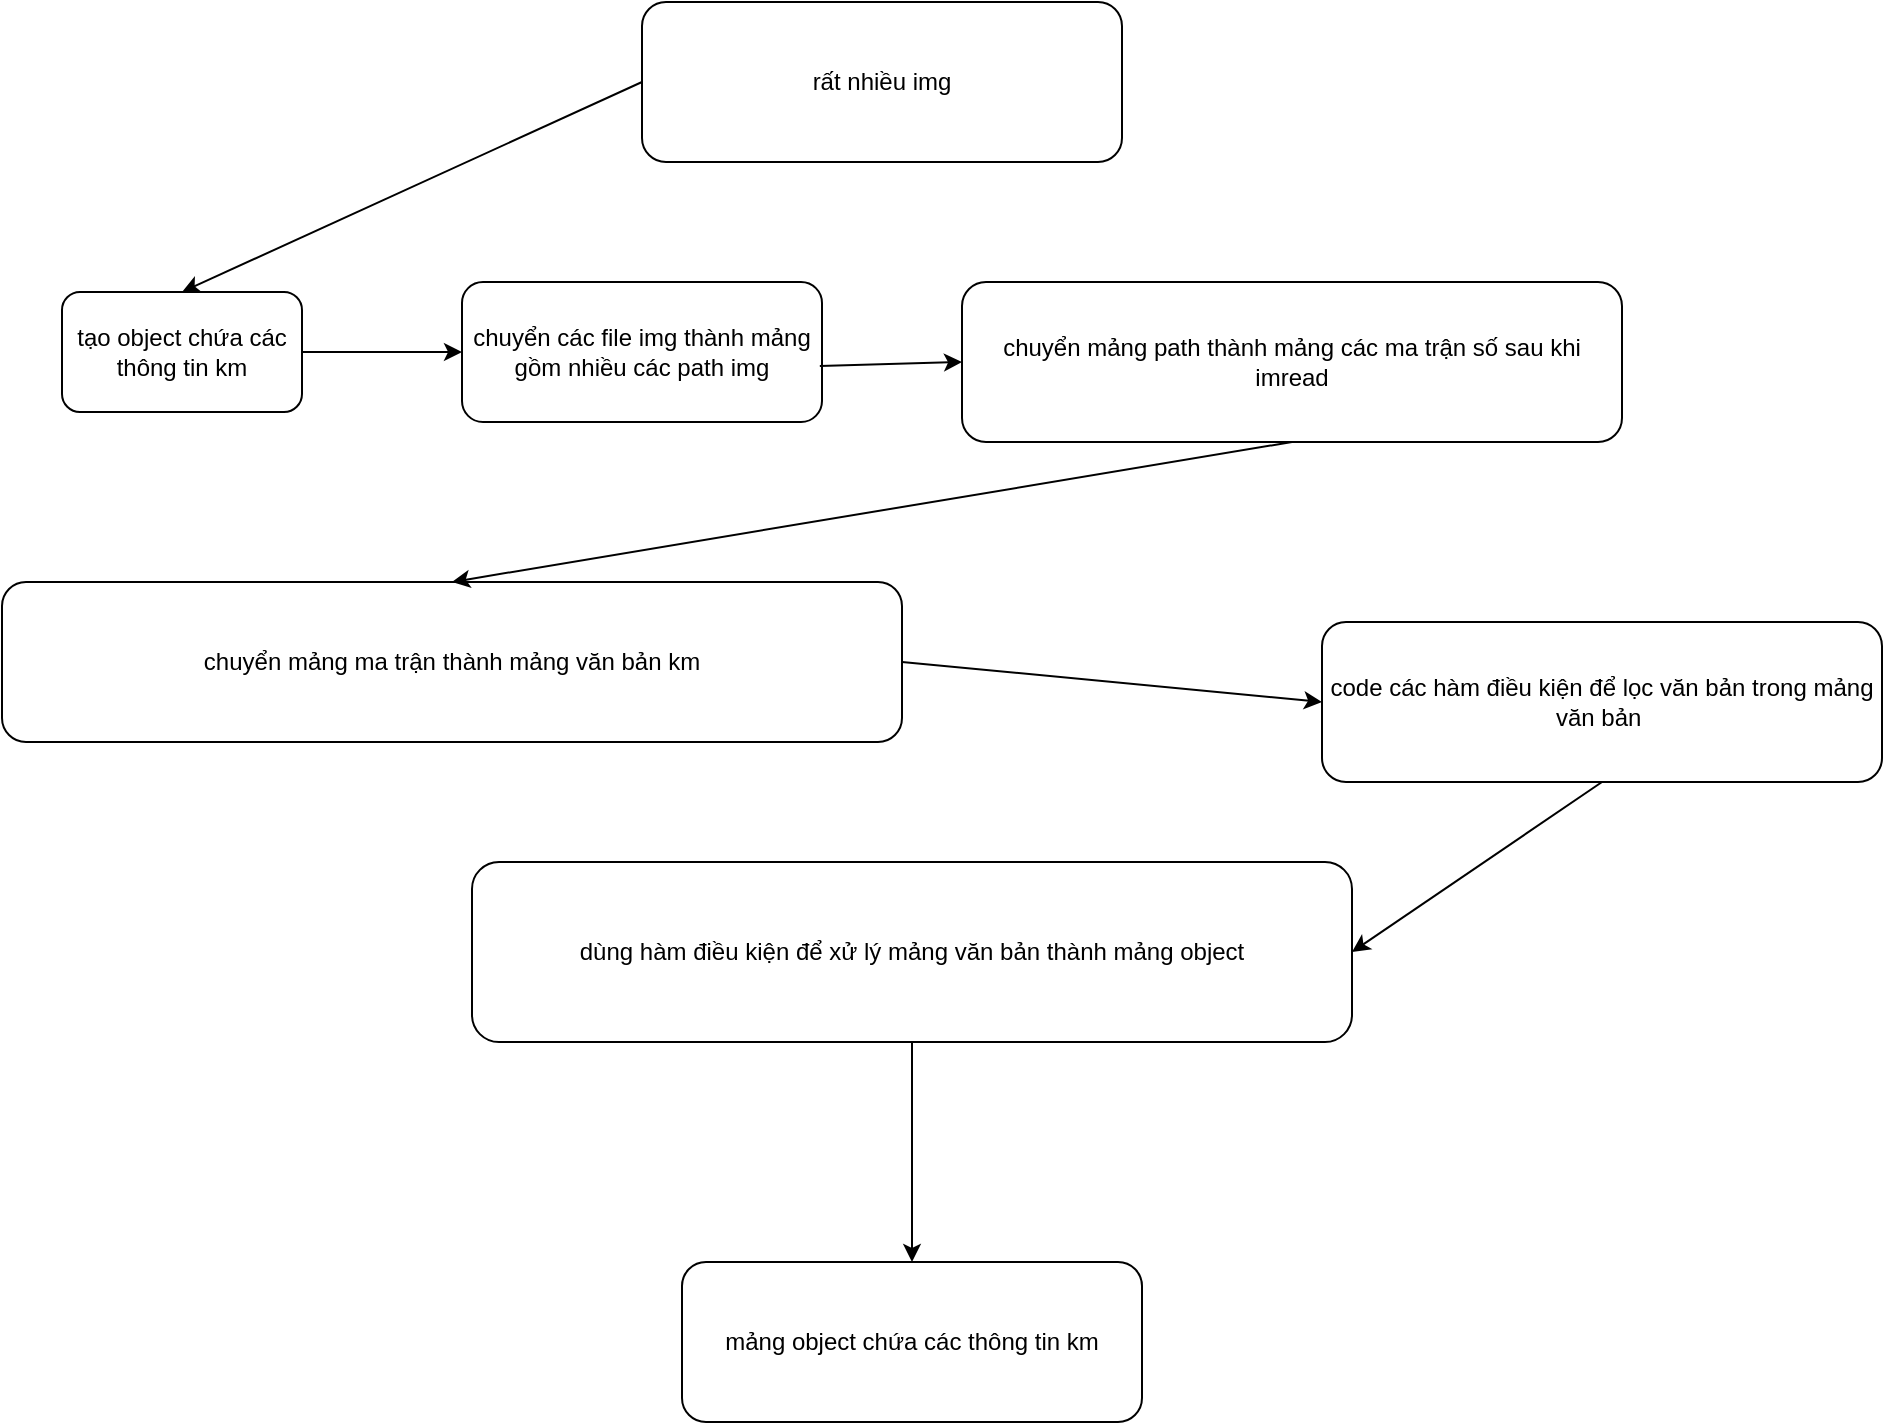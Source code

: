 <mxfile version="16.5.1" type="device"><diagram id="DB8XbdStdyaqXvHqFHH4" name="Page-1"><mxGraphModel dx="1956" dy="576" grid="1" gridSize="10" guides="1" tooltips="1" connect="1" arrows="1" fold="1" page="1" pageScale="1" pageWidth="850" pageHeight="1100" math="0" shadow="0"><root><mxCell id="0"/><mxCell id="1" parent="0"/><mxCell id="HIC9MN4CC493B9-48DSF-3" value="rất nhiều img" style="rounded=1;whiteSpace=wrap;html=1;" vertex="1" parent="1"><mxGeometry x="280" y="40" width="240" height="80" as="geometry"/></mxCell><mxCell id="HIC9MN4CC493B9-48DSF-4" value="mảng object chứa các thông tin km" style="rounded=1;whiteSpace=wrap;html=1;" vertex="1" parent="1"><mxGeometry x="300" y="670" width="230" height="80" as="geometry"/></mxCell><mxCell id="HIC9MN4CC493B9-48DSF-5" value="tạo object chứa các thông tin km" style="rounded=1;whiteSpace=wrap;html=1;" vertex="1" parent="1"><mxGeometry x="-10" y="185" width="120" height="60" as="geometry"/></mxCell><mxCell id="HIC9MN4CC493B9-48DSF-7" value="chuyển các file img thành mảng gồm nhiều các path img" style="rounded=1;whiteSpace=wrap;html=1;" vertex="1" parent="1"><mxGeometry x="190" y="180" width="180" height="70" as="geometry"/></mxCell><mxCell id="HIC9MN4CC493B9-48DSF-8" value="chuyển mảng path thành mảng các ma trận số sau khi imread" style="rounded=1;whiteSpace=wrap;html=1;" vertex="1" parent="1"><mxGeometry x="440" y="180" width="330" height="80" as="geometry"/></mxCell><mxCell id="HIC9MN4CC493B9-48DSF-9" value="chuyển mảng ma trận thành mảng văn bản km" style="rounded=1;whiteSpace=wrap;html=1;" vertex="1" parent="1"><mxGeometry x="-40" y="330" width="450" height="80" as="geometry"/></mxCell><mxCell id="HIC9MN4CC493B9-48DSF-10" value="code các hàm điều kiện để lọc văn bản trong mảng văn bản&amp;nbsp;" style="rounded=1;whiteSpace=wrap;html=1;" vertex="1" parent="1"><mxGeometry x="620" y="350" width="280" height="80" as="geometry"/></mxCell><mxCell id="HIC9MN4CC493B9-48DSF-11" value="dùng hàm điều kiện để xử lý mảng văn bản thành mảng object" style="rounded=1;whiteSpace=wrap;html=1;" vertex="1" parent="1"><mxGeometry x="195" y="470" width="440" height="90" as="geometry"/></mxCell><mxCell id="HIC9MN4CC493B9-48DSF-12" value="" style="endArrow=classic;html=1;rounded=0;exitX=0;exitY=0.5;exitDx=0;exitDy=0;entryX=0.5;entryY=0;entryDx=0;entryDy=0;" edge="1" parent="1" source="HIC9MN4CC493B9-48DSF-3" target="HIC9MN4CC493B9-48DSF-5"><mxGeometry width="50" height="50" relative="1" as="geometry"><mxPoint x="400" y="350" as="sourcePoint"/><mxPoint x="450" y="300" as="targetPoint"/></mxGeometry></mxCell><mxCell id="HIC9MN4CC493B9-48DSF-13" value="" style="endArrow=classic;html=1;rounded=0;exitX=1;exitY=0.5;exitDx=0;exitDy=0;entryX=0;entryY=0.5;entryDx=0;entryDy=0;" edge="1" parent="1" source="HIC9MN4CC493B9-48DSF-5" target="HIC9MN4CC493B9-48DSF-7"><mxGeometry width="50" height="50" relative="1" as="geometry"><mxPoint x="400" y="350" as="sourcePoint"/><mxPoint x="450" y="300" as="targetPoint"/></mxGeometry></mxCell><mxCell id="HIC9MN4CC493B9-48DSF-14" value="" style="endArrow=classic;html=1;rounded=0;exitX=0.994;exitY=0.6;exitDx=0;exitDy=0;exitPerimeter=0;entryX=0;entryY=0.5;entryDx=0;entryDy=0;" edge="1" parent="1" source="HIC9MN4CC493B9-48DSF-7" target="HIC9MN4CC493B9-48DSF-8"><mxGeometry width="50" height="50" relative="1" as="geometry"><mxPoint x="400" y="350" as="sourcePoint"/><mxPoint x="450" y="300" as="targetPoint"/></mxGeometry></mxCell><mxCell id="HIC9MN4CC493B9-48DSF-15" value="" style="endArrow=classic;html=1;rounded=0;exitX=0.5;exitY=1;exitDx=0;exitDy=0;entryX=0.5;entryY=0;entryDx=0;entryDy=0;" edge="1" parent="1" source="HIC9MN4CC493B9-48DSF-8" target="HIC9MN4CC493B9-48DSF-9"><mxGeometry width="50" height="50" relative="1" as="geometry"><mxPoint x="400" y="350" as="sourcePoint"/><mxPoint x="450" y="300" as="targetPoint"/></mxGeometry></mxCell><mxCell id="HIC9MN4CC493B9-48DSF-16" value="" style="endArrow=classic;html=1;rounded=0;exitX=1;exitY=0.5;exitDx=0;exitDy=0;entryX=0;entryY=0.5;entryDx=0;entryDy=0;" edge="1" parent="1" source="HIC9MN4CC493B9-48DSF-9" target="HIC9MN4CC493B9-48DSF-10"><mxGeometry width="50" height="50" relative="1" as="geometry"><mxPoint x="400" y="350" as="sourcePoint"/><mxPoint x="450" y="300" as="targetPoint"/></mxGeometry></mxCell><mxCell id="HIC9MN4CC493B9-48DSF-17" value="" style="endArrow=classic;html=1;rounded=0;exitX=0.5;exitY=1;exitDx=0;exitDy=0;entryX=1;entryY=0.5;entryDx=0;entryDy=0;" edge="1" parent="1" source="HIC9MN4CC493B9-48DSF-10" target="HIC9MN4CC493B9-48DSF-11"><mxGeometry width="50" height="50" relative="1" as="geometry"><mxPoint x="400" y="350" as="sourcePoint"/><mxPoint x="450" y="300" as="targetPoint"/></mxGeometry></mxCell><mxCell id="HIC9MN4CC493B9-48DSF-18" value="" style="endArrow=classic;html=1;rounded=0;exitX=0.5;exitY=1;exitDx=0;exitDy=0;entryX=0.5;entryY=0;entryDx=0;entryDy=0;" edge="1" parent="1" source="HIC9MN4CC493B9-48DSF-11" target="HIC9MN4CC493B9-48DSF-4"><mxGeometry width="50" height="50" relative="1" as="geometry"><mxPoint x="400" y="660" as="sourcePoint"/><mxPoint x="450" y="610" as="targetPoint"/></mxGeometry></mxCell></root></mxGraphModel></diagram></mxfile>
